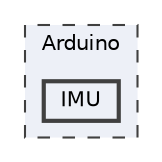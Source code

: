 digraph "Arduino/IMU"
{
 // LATEX_PDF_SIZE
  bgcolor="transparent";
  edge [fontname=Helvetica,fontsize=10,labelfontname=Helvetica,labelfontsize=10];
  node [fontname=Helvetica,fontsize=10,shape=box,height=0.2,width=0.4];
  compound=true
  subgraph clusterdir_a991eec27578c865874ede3d8ec657c2 {
    graph [ bgcolor="#edf0f7", pencolor="grey25", label="Arduino", fontname=Helvetica,fontsize=10 style="filled,dashed", URL="dir_a991eec27578c865874ede3d8ec657c2.html",tooltip=""]
  dir_457327e2447af0ca6e16a96e1d6539a5 [label="IMU", fillcolor="#edf0f7", color="grey25", style="filled,bold", URL="dir_457327e2447af0ca6e16a96e1d6539a5.html",tooltip=""];
  }
}
